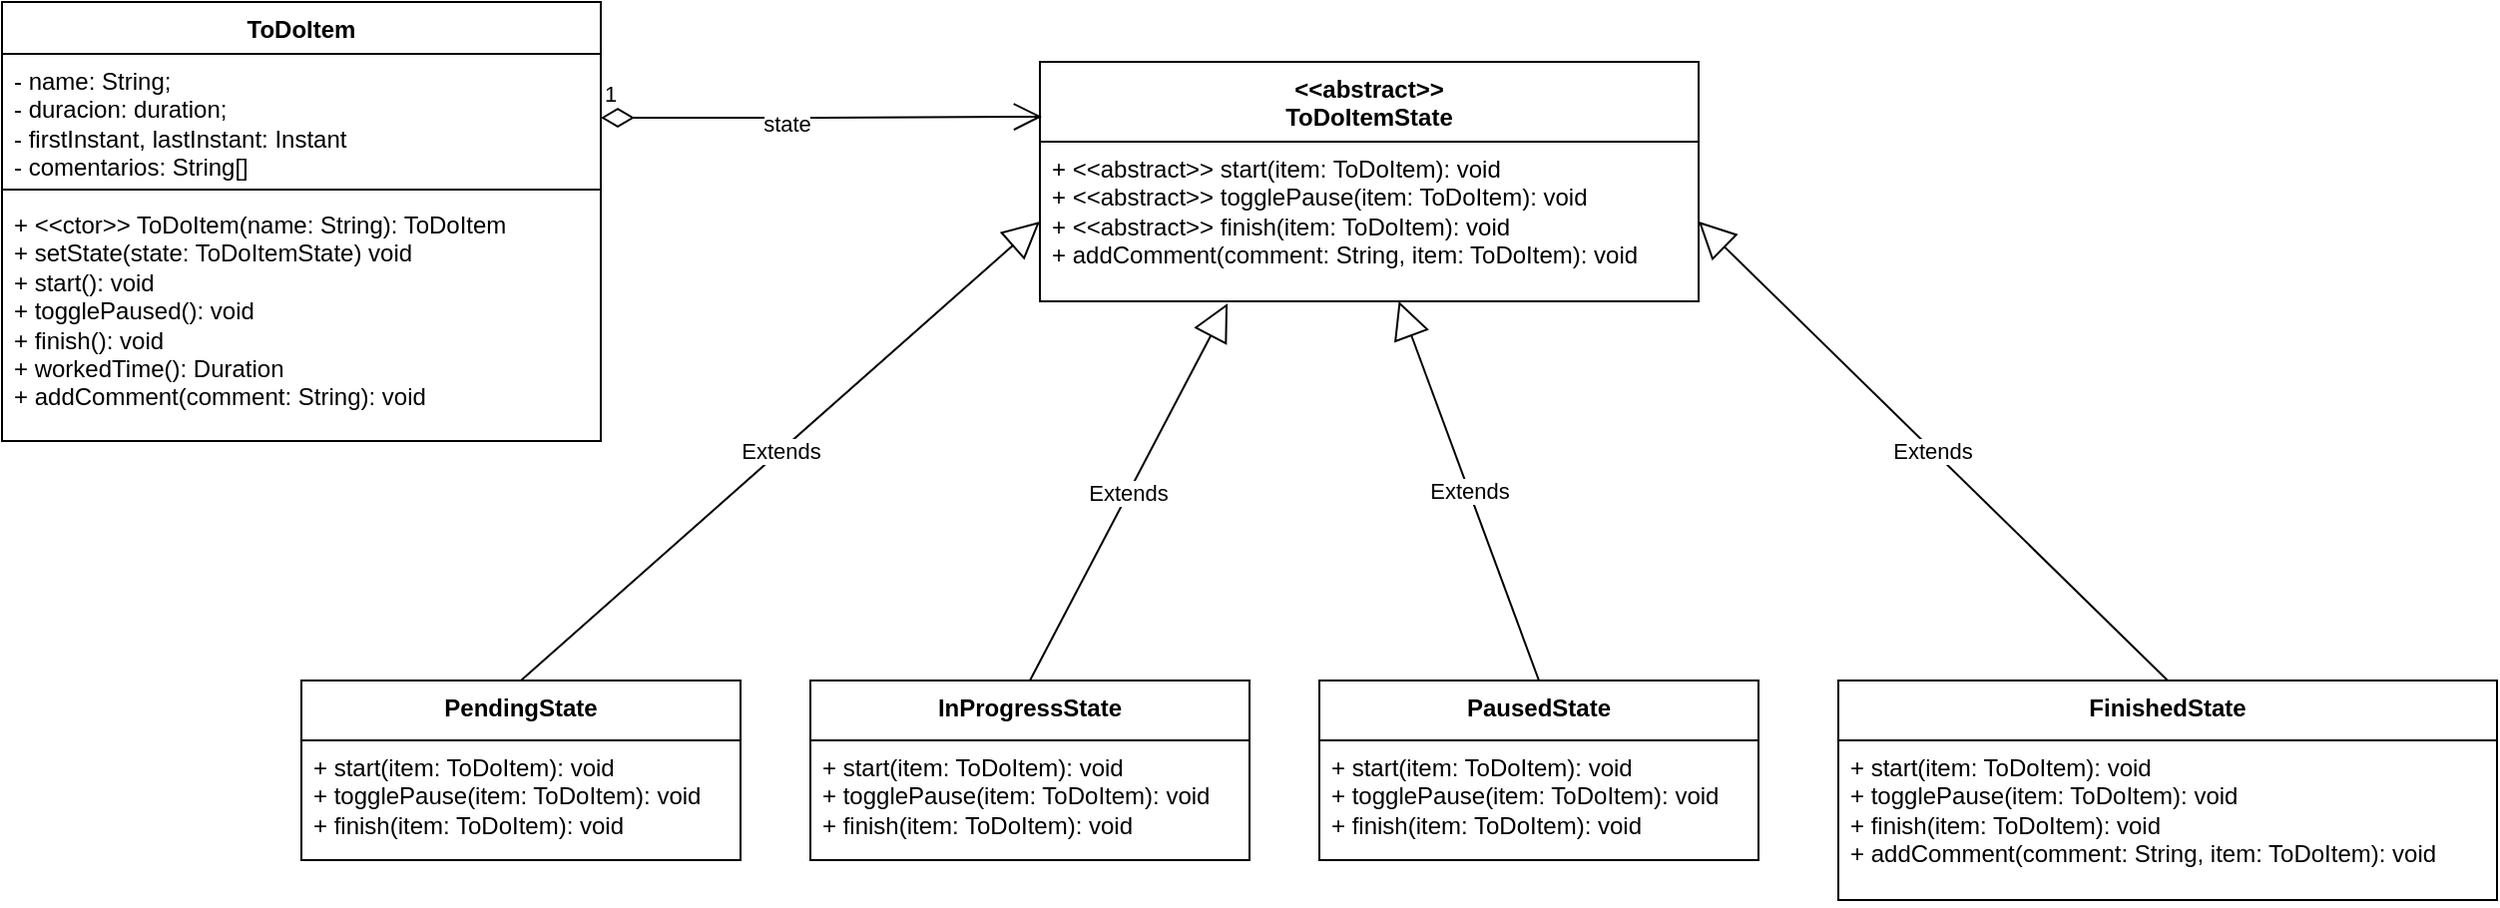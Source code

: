 <mxfile version="24.4.0" type="device">
  <diagram name="Page-1" id="p5WN_hntP65_dVWLOL1T">
    <mxGraphModel dx="5310" dy="1870" grid="1" gridSize="10" guides="1" tooltips="1" connect="1" arrows="1" fold="1" page="1" pageScale="1" pageWidth="850" pageHeight="1100" math="0" shadow="0">
      <root>
        <mxCell id="0" />
        <mxCell id="1" parent="0" />
        <mxCell id="mb9JleY8hez3C6aHD9ed-1" value="ToDoItem" style="swimlane;fontStyle=1;align=center;verticalAlign=top;childLayout=stackLayout;horizontal=1;startSize=26;horizontalStack=0;resizeParent=1;resizeParentMax=0;resizeLast=0;collapsible=1;marginBottom=0;whiteSpace=wrap;html=1;" vertex="1" parent="1">
          <mxGeometry x="-770" y="150" width="300" height="220" as="geometry" />
        </mxCell>
        <mxCell id="mb9JleY8hez3C6aHD9ed-2" value="&lt;div&gt;- name: String;&lt;/div&gt;&lt;div&gt;- duracion: duration;&lt;/div&gt;&lt;div&gt;- firstInstant, lastInstant: Instant&lt;br&gt;&lt;/div&gt;&lt;div&gt;- comentarios: String[]&lt;br&gt;&lt;/div&gt;" style="text;strokeColor=none;fillColor=none;align=left;verticalAlign=top;spacingLeft=4;spacingRight=4;overflow=hidden;rotatable=0;points=[[0,0.5],[1,0.5]];portConstraint=eastwest;whiteSpace=wrap;html=1;" vertex="1" parent="mb9JleY8hez3C6aHD9ed-1">
          <mxGeometry y="26" width="300" height="64" as="geometry" />
        </mxCell>
        <mxCell id="mb9JleY8hez3C6aHD9ed-3" value="" style="line;strokeWidth=1;fillColor=none;align=left;verticalAlign=middle;spacingTop=-1;spacingLeft=3;spacingRight=3;rotatable=0;labelPosition=right;points=[];portConstraint=eastwest;strokeColor=inherit;" vertex="1" parent="mb9JleY8hez3C6aHD9ed-1">
          <mxGeometry y="90" width="300" height="8" as="geometry" />
        </mxCell>
        <mxCell id="mb9JleY8hez3C6aHD9ed-4" value="&lt;div&gt;+ &amp;lt;&amp;lt;ctor&amp;gt;&amp;gt; ToDoItem(name: String): ToDoItem&lt;/div&gt;&lt;div&gt;+ setState(state: ToDoItemState) void&lt;/div&gt;&lt;div&gt;+ start(): void&lt;/div&gt;&lt;div&gt;+ togglePaused(): void&lt;/div&gt;&lt;div&gt;+ finish(): void&lt;/div&gt;&lt;div&gt;+ workedTime(): Duration&lt;/div&gt;&lt;div&gt;+ addComment(comment: String): void &lt;br&gt;&lt;/div&gt;" style="text;strokeColor=none;fillColor=none;align=left;verticalAlign=top;spacingLeft=4;spacingRight=4;overflow=hidden;rotatable=0;points=[[0,0.5],[1,0.5]];portConstraint=eastwest;whiteSpace=wrap;html=1;" vertex="1" parent="mb9JleY8hez3C6aHD9ed-1">
          <mxGeometry y="98" width="300" height="122" as="geometry" />
        </mxCell>
        <mxCell id="mb9JleY8hez3C6aHD9ed-5" value="&lt;div&gt;&amp;lt;&amp;lt;abstract&amp;gt;&amp;gt;&lt;/div&gt;&lt;div&gt;ToDoItemState&lt;/div&gt;" style="swimlane;fontStyle=1;align=center;verticalAlign=top;childLayout=stackLayout;horizontal=1;startSize=40;horizontalStack=0;resizeParent=1;resizeParentMax=0;resizeLast=0;collapsible=1;marginBottom=0;whiteSpace=wrap;html=1;" vertex="1" parent="1">
          <mxGeometry x="-250" y="180" width="330" height="120" as="geometry" />
        </mxCell>
        <mxCell id="mb9JleY8hez3C6aHD9ed-8" value="&lt;div&gt;+ &amp;lt;&amp;lt;abstract&amp;gt;&amp;gt; start(item: ToDoItem): void&lt;/div&gt;&lt;div&gt;+ &amp;lt;&amp;lt;abstract&amp;gt;&amp;gt; togglePause(item: ToDoItem): void&lt;br&gt;&lt;/div&gt;&lt;div&gt;+ &amp;lt;&amp;lt;abstract&amp;gt;&amp;gt; finish(item: ToDoItem): void&lt;/div&gt;&lt;div&gt;+ addComment(comment: String, item: ToDoItem): void&lt;br&gt;&lt;/div&gt;" style="text;strokeColor=none;fillColor=none;align=left;verticalAlign=top;spacingLeft=4;spacingRight=4;overflow=hidden;rotatable=0;points=[[0,0.5],[1,0.5]];portConstraint=eastwest;whiteSpace=wrap;html=1;" vertex="1" parent="mb9JleY8hez3C6aHD9ed-5">
          <mxGeometry y="40" width="330" height="80" as="geometry" />
        </mxCell>
        <mxCell id="mb9JleY8hez3C6aHD9ed-10" value="&lt;div&gt;PendingState&lt;/div&gt;" style="swimlane;fontStyle=1;align=center;verticalAlign=top;childLayout=stackLayout;horizontal=1;startSize=30;horizontalStack=0;resizeParent=1;resizeParentMax=0;resizeLast=0;collapsible=1;marginBottom=0;whiteSpace=wrap;html=1;" vertex="1" parent="1">
          <mxGeometry x="-620" y="490" width="220" height="90" as="geometry" />
        </mxCell>
        <mxCell id="mb9JleY8hez3C6aHD9ed-11" value="&lt;div&gt;+ start(item: ToDoItem): void&lt;/div&gt;&lt;div&gt;+ togglePause(item: ToDoItem): void&lt;br&gt;&lt;/div&gt;&lt;div&gt;+ finish(item: ToDoItem): void&lt;/div&gt;" style="text;strokeColor=none;fillColor=none;align=left;verticalAlign=top;spacingLeft=4;spacingRight=4;overflow=hidden;rotatable=0;points=[[0,0.5],[1,0.5]];portConstraint=eastwest;whiteSpace=wrap;html=1;" vertex="1" parent="mb9JleY8hez3C6aHD9ed-10">
          <mxGeometry y="30" width="220" height="60" as="geometry" />
        </mxCell>
        <mxCell id="mb9JleY8hez3C6aHD9ed-14" value="&lt;div&gt;FinishedState&lt;/div&gt;" style="swimlane;fontStyle=1;align=center;verticalAlign=top;childLayout=stackLayout;horizontal=1;startSize=30;horizontalStack=0;resizeParent=1;resizeParentMax=0;resizeLast=0;collapsible=1;marginBottom=0;whiteSpace=wrap;html=1;" vertex="1" parent="1">
          <mxGeometry x="150" y="490" width="330" height="110" as="geometry" />
        </mxCell>
        <mxCell id="mb9JleY8hez3C6aHD9ed-15" value="&lt;div&gt;+ start(item: ToDoItem): void&lt;/div&gt;&lt;div&gt;+ togglePause(item: ToDoItem): void&lt;br&gt;&lt;/div&gt;&lt;div&gt;+ finish(item: ToDoItem): void&lt;/div&gt;&lt;div&gt;+ addComment(comment: String, item: ToDoItem): void&lt;br&gt;&lt;/div&gt;" style="text;strokeColor=none;fillColor=none;align=left;verticalAlign=top;spacingLeft=4;spacingRight=4;overflow=hidden;rotatable=0;points=[[0,0.5],[1,0.5]];portConstraint=eastwest;whiteSpace=wrap;html=1;" vertex="1" parent="mb9JleY8hez3C6aHD9ed-14">
          <mxGeometry y="30" width="330" height="80" as="geometry" />
        </mxCell>
        <mxCell id="mb9JleY8hez3C6aHD9ed-16" value="&lt;div&gt;InProgressState&lt;/div&gt;" style="swimlane;fontStyle=1;align=center;verticalAlign=top;childLayout=stackLayout;horizontal=1;startSize=30;horizontalStack=0;resizeParent=1;resizeParentMax=0;resizeLast=0;collapsible=1;marginBottom=0;whiteSpace=wrap;html=1;" vertex="1" parent="1">
          <mxGeometry x="-365" y="490" width="220" height="90" as="geometry" />
        </mxCell>
        <mxCell id="mb9JleY8hez3C6aHD9ed-17" value="&lt;div&gt;+ start(item: ToDoItem): void&lt;/div&gt;&lt;div&gt;+ togglePause(item: ToDoItem): void&lt;br&gt;&lt;/div&gt;&lt;div&gt;+ finish(item: ToDoItem): void&lt;/div&gt;" style="text;strokeColor=none;fillColor=none;align=left;verticalAlign=top;spacingLeft=4;spacingRight=4;overflow=hidden;rotatable=0;points=[[0,0.5],[1,0.5]];portConstraint=eastwest;whiteSpace=wrap;html=1;" vertex="1" parent="mb9JleY8hez3C6aHD9ed-16">
          <mxGeometry y="30" width="220" height="60" as="geometry" />
        </mxCell>
        <mxCell id="mb9JleY8hez3C6aHD9ed-19" value="PausedState" style="swimlane;fontStyle=1;align=center;verticalAlign=top;childLayout=stackLayout;horizontal=1;startSize=30;horizontalStack=0;resizeParent=1;resizeParentMax=0;resizeLast=0;collapsible=1;marginBottom=0;whiteSpace=wrap;html=1;" vertex="1" parent="1">
          <mxGeometry x="-110" y="490" width="220" height="90" as="geometry" />
        </mxCell>
        <mxCell id="mb9JleY8hez3C6aHD9ed-20" value="&lt;div&gt;+ start(item: ToDoItem): void&lt;/div&gt;&lt;div&gt;+ togglePause(item: ToDoItem): void&lt;br&gt;&lt;/div&gt;&lt;div&gt;+ finish(item: ToDoItem): void&lt;/div&gt;" style="text;strokeColor=none;fillColor=none;align=left;verticalAlign=top;spacingLeft=4;spacingRight=4;overflow=hidden;rotatable=0;points=[[0,0.5],[1,0.5]];portConstraint=eastwest;whiteSpace=wrap;html=1;" vertex="1" parent="mb9JleY8hez3C6aHD9ed-19">
          <mxGeometry y="30" width="220" height="60" as="geometry" />
        </mxCell>
        <mxCell id="mb9JleY8hez3C6aHD9ed-21" value="Extends" style="endArrow=block;endSize=16;endFill=0;html=1;rounded=0;exitX=0.5;exitY=0;exitDx=0;exitDy=0;entryX=0;entryY=0.5;entryDx=0;entryDy=0;" edge="1" parent="1" source="mb9JleY8hez3C6aHD9ed-10" target="mb9JleY8hez3C6aHD9ed-8">
          <mxGeometry width="160" relative="1" as="geometry">
            <mxPoint x="-320" y="370" as="sourcePoint" />
            <mxPoint x="-160" y="370" as="targetPoint" />
          </mxGeometry>
        </mxCell>
        <mxCell id="mb9JleY8hez3C6aHD9ed-22" value="Extends" style="endArrow=block;endSize=16;endFill=0;html=1;rounded=0;exitX=0.5;exitY=0;exitDx=0;exitDy=0;entryX=0.285;entryY=1.013;entryDx=0;entryDy=0;entryPerimeter=0;" edge="1" parent="1" source="mb9JleY8hez3C6aHD9ed-16" target="mb9JleY8hez3C6aHD9ed-8">
          <mxGeometry width="160" relative="1" as="geometry">
            <mxPoint x="-260" y="360" as="sourcePoint" />
            <mxPoint x="-100" y="360" as="targetPoint" />
          </mxGeometry>
        </mxCell>
        <mxCell id="mb9JleY8hez3C6aHD9ed-29" value="Extends" style="endArrow=block;endSize=16;endFill=0;html=1;rounded=0;exitX=0.5;exitY=0;exitDx=0;exitDy=0;" edge="1" parent="1" source="mb9JleY8hez3C6aHD9ed-19" target="mb9JleY8hez3C6aHD9ed-8">
          <mxGeometry width="160" relative="1" as="geometry">
            <mxPoint x="-80" y="370" as="sourcePoint" />
            <mxPoint x="80" y="370" as="targetPoint" />
          </mxGeometry>
        </mxCell>
        <mxCell id="mb9JleY8hez3C6aHD9ed-30" value="Extends" style="endArrow=block;endSize=16;endFill=0;html=1;rounded=0;exitX=0.5;exitY=0;exitDx=0;exitDy=0;entryX=1;entryY=0.5;entryDx=0;entryDy=0;" edge="1" parent="1" source="mb9JleY8hez3C6aHD9ed-14" target="mb9JleY8hez3C6aHD9ed-8">
          <mxGeometry width="160" relative="1" as="geometry">
            <mxPoint x="170" y="360" as="sourcePoint" />
            <mxPoint x="330" y="360" as="targetPoint" />
          </mxGeometry>
        </mxCell>
        <mxCell id="mb9JleY8hez3C6aHD9ed-33" value="1" style="endArrow=open;html=1;endSize=12;startArrow=diamondThin;startSize=14;startFill=0;edgeStyle=orthogonalEdgeStyle;align=left;verticalAlign=bottom;rounded=0;exitX=1;exitY=0.5;exitDx=0;exitDy=0;entryX=0.003;entryY=0.229;entryDx=0;entryDy=0;entryPerimeter=0;" edge="1" parent="1" source="mb9JleY8hez3C6aHD9ed-2" target="mb9JleY8hez3C6aHD9ed-5">
          <mxGeometry x="-1" y="3" relative="1" as="geometry">
            <mxPoint x="-440" y="230" as="sourcePoint" />
            <mxPoint x="-280" y="230" as="targetPoint" />
          </mxGeometry>
        </mxCell>
        <mxCell id="mb9JleY8hez3C6aHD9ed-34" value="&lt;div&gt;state&lt;/div&gt;" style="edgeLabel;html=1;align=center;verticalAlign=middle;resizable=0;points=[];" vertex="1" connectable="0" parent="mb9JleY8hez3C6aHD9ed-33">
          <mxGeometry x="-0.159" y="-3" relative="1" as="geometry">
            <mxPoint as="offset" />
          </mxGeometry>
        </mxCell>
      </root>
    </mxGraphModel>
  </diagram>
</mxfile>
